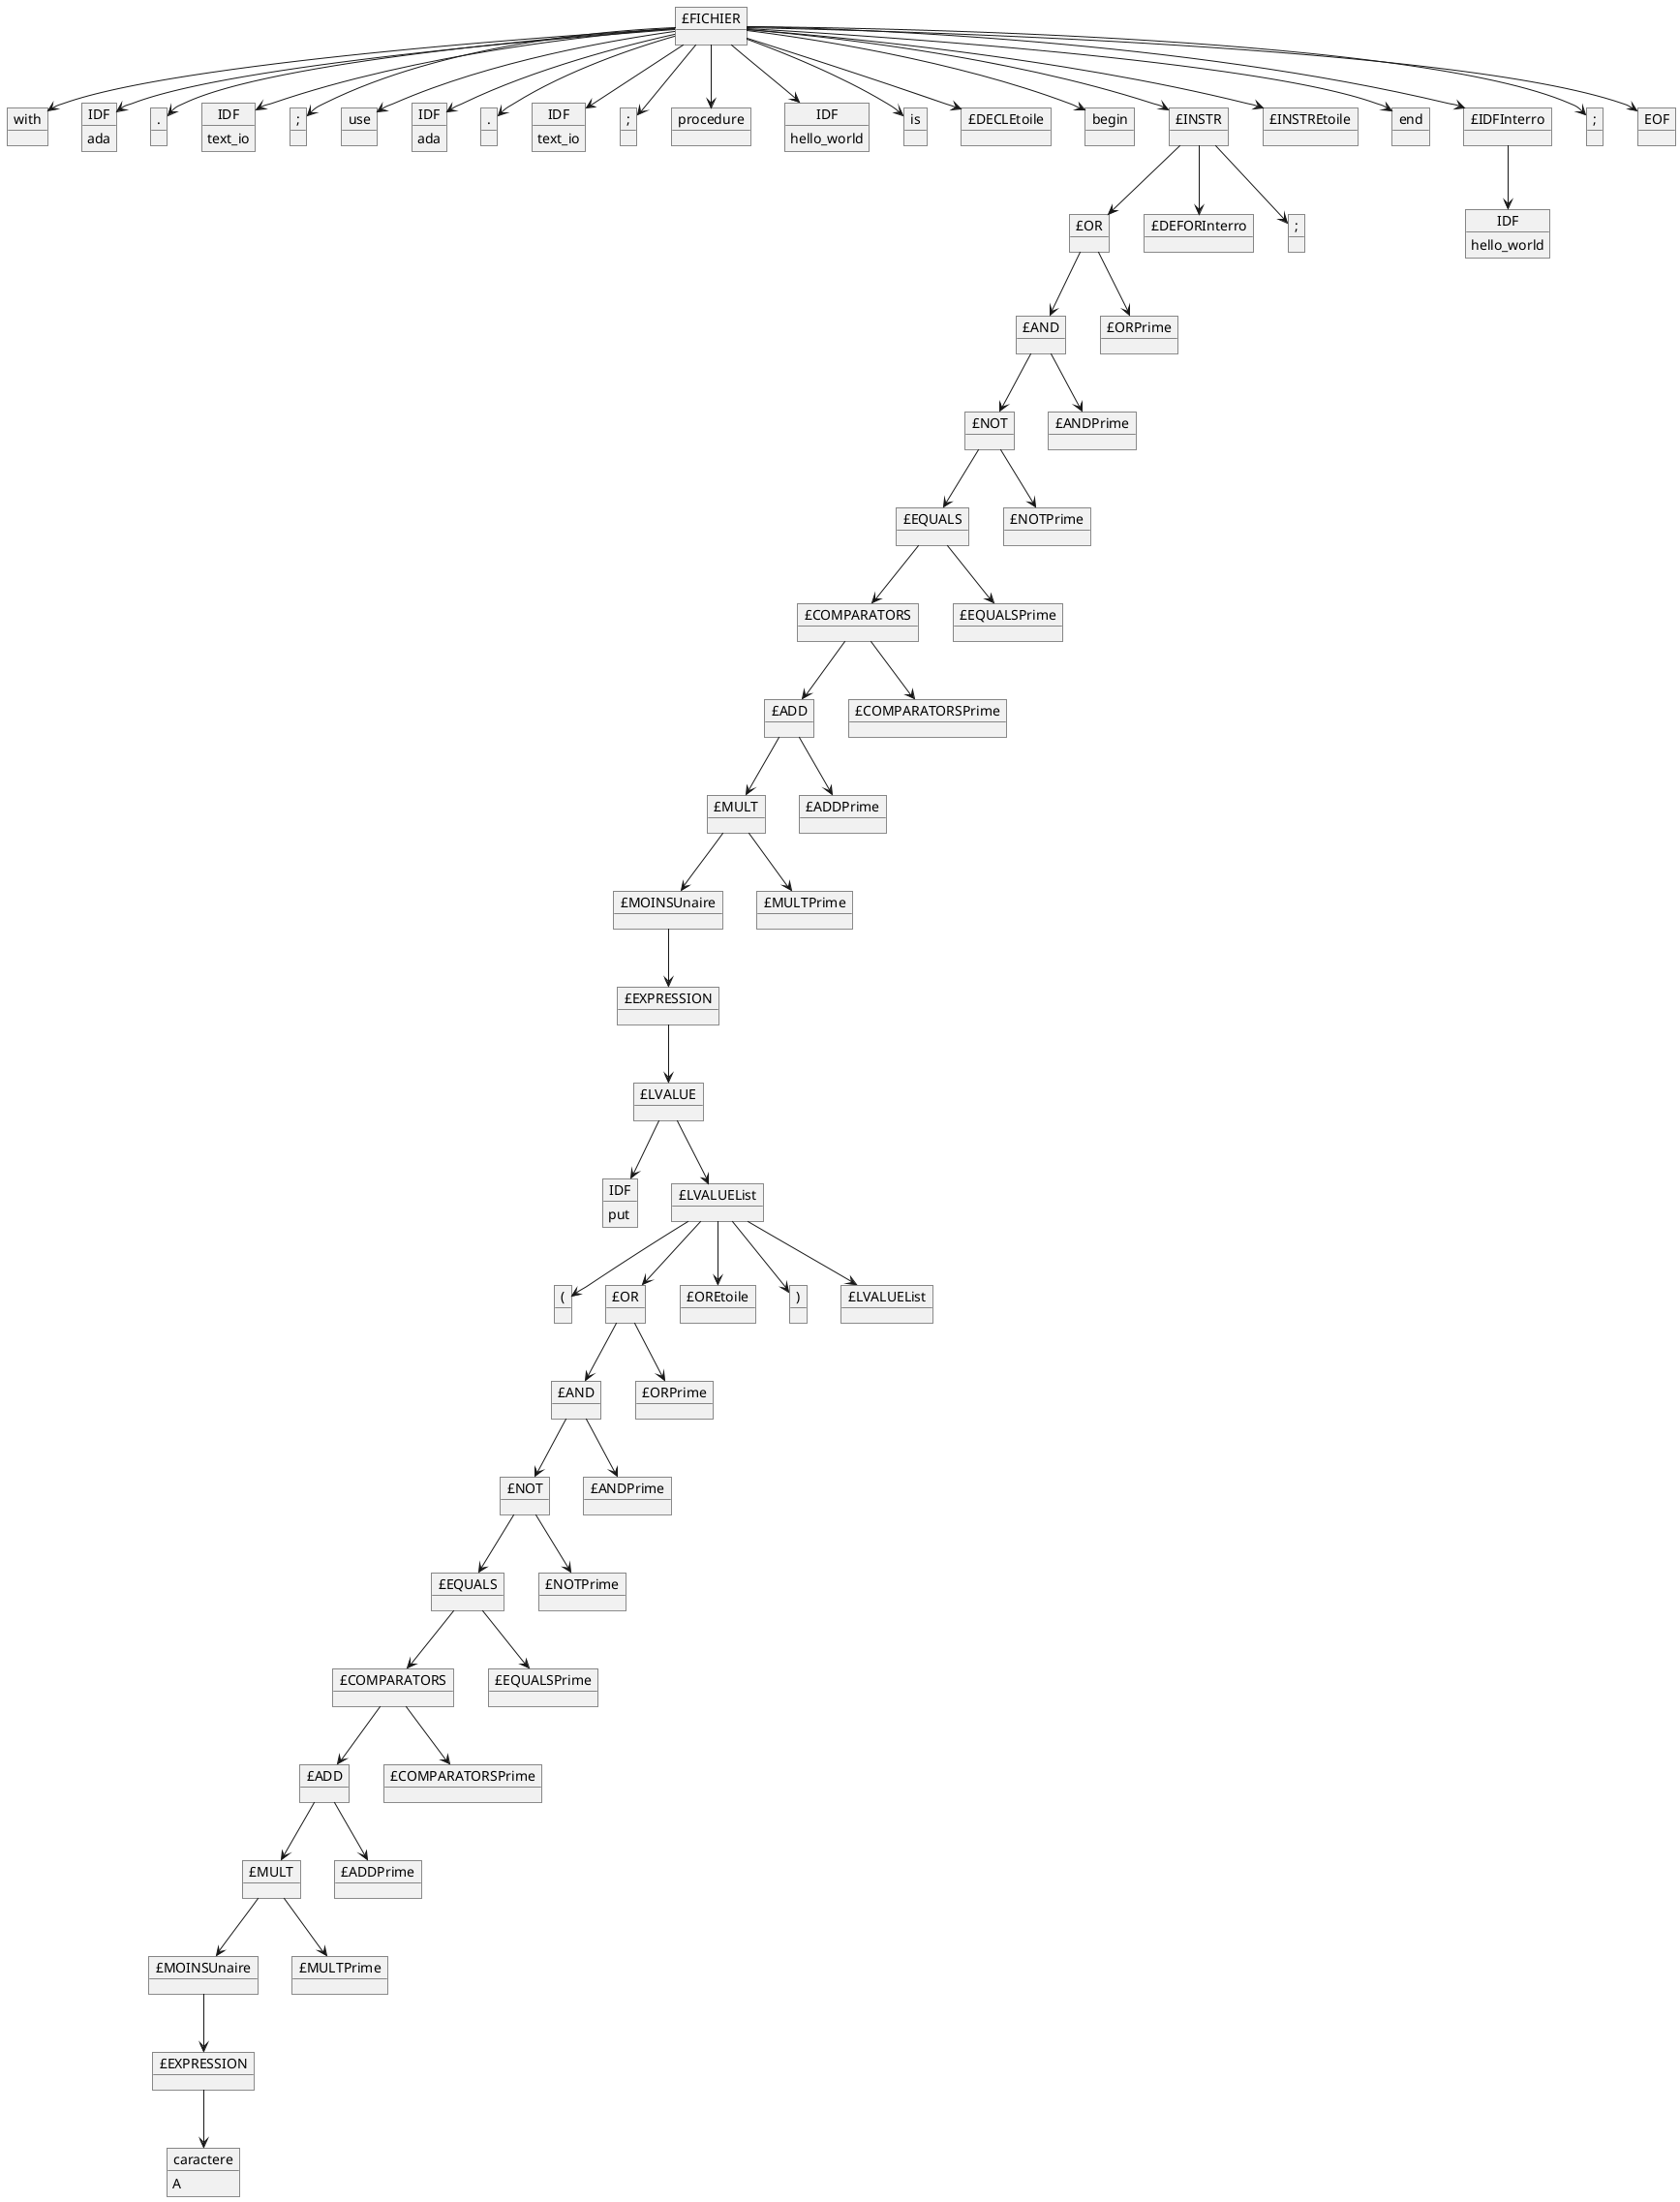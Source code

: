 @startuml Arbre_Syntaxique
object "£FICHIER" as 1
object "with" as 2
object "IDF" as 3
3 : ada
object "." as 4
object "IDF" as 5
5 : text_io
object ";" as 6
object "use" as 7
object "IDF" as 8
8 : ada
object "." as 9
object "IDF" as 10
10 : text_io
object ";" as 11
object "procedure" as 12
object "IDF" as 13
13 : hello_world
object "is" as 14
object "£DECLEtoile" as 15
object "begin" as 16
object "£INSTR" as 17
object "£INSTREtoile" as 18
object "end" as 19
object "£IDFInterro" as 20
object ";" as 21
object "EOF" as 22
object "£OR" as 23
object "£DEFORInterro" as 24
object ";" as 25
object "IDF" as 26
26 : hello_world
object "£AND" as 27
object "£ORPrime" as 28
object "£NOT" as 29
object "£ANDPrime" as 30
object "£EQUALS" as 31
object "£NOTPrime" as 32
object "£COMPARATORS" as 33
object "£EQUALSPrime" as 34
object "£ADD" as 35
object "£COMPARATORSPrime" as 36
object "£MULT" as 37
object "£ADDPrime" as 38
object "£MOINSUnaire" as 39
object "£MULTPrime" as 40
object "£EXPRESSION" as 41
object "£LVALUE" as 42
object "IDF" as 43
43 : put
object "£LVALUEList" as 44
object "(" as 45
object "£OR" as 46
object "£OREtoile" as 47
object ")" as 48
object "£LVALUEList" as 49
object "£AND" as 50
object "£ORPrime" as 51
object "£NOT" as 52
object "£ANDPrime" as 53
object "£EQUALS" as 54
object "£NOTPrime" as 55
object "£COMPARATORS" as 56
object "£EQUALSPrime" as 57
object "£ADD" as 58
object "£COMPARATORSPrime" as 59
object "£MULT" as 60
object "£ADDPrime" as 61
object "£MOINSUnaire" as 62
object "£MULTPrime" as 63
object "£EXPRESSION" as 64
object "caractere" as 65
65 : A
1 -down-> 2
1 -down-> 3
1 -down-> 4
1 -down-> 5
1 -down-> 6
1 -down-> 7
1 -down-> 8
1 -down-> 9
1 -down-> 10
1 -down-> 11
1 -down-> 12
1 -down-> 13
1 -down-> 14
1 -down-> 15
1 -down-> 16
1 -down-> 17
1 -down-> 18
1 -down-> 19
1 -down-> 20
1 -down-> 21
1 -down-> 22
17 -down-> 23
17 -down-> 24
17 -down-> 25
20 -down-> 26
23 -down-> 27
23 -down-> 28
27 -down-> 29
27 -down-> 30
29 -down-> 31
29 -down-> 32
31 -down-> 33
31 -down-> 34
33 -down-> 35
33 -down-> 36
35 -down-> 37
35 -down-> 38
37 -down-> 39
37 -down-> 40
39 -down-> 41
41 -down-> 42
42 -down-> 43
42 -down-> 44
44 -down-> 45
44 -down-> 46
44 -down-> 47
44 -down-> 48
44 -down-> 49
46 -down-> 50
46 -down-> 51
50 -down-> 52
50 -down-> 53
52 -down-> 54
52 -down-> 55
54 -down-> 56
54 -down-> 57
56 -down-> 58
56 -down-> 59
58 -down-> 60
58 -down-> 61
60 -down-> 62
60 -down-> 63
62 -down-> 64
64 -down-> 65
@enduml

